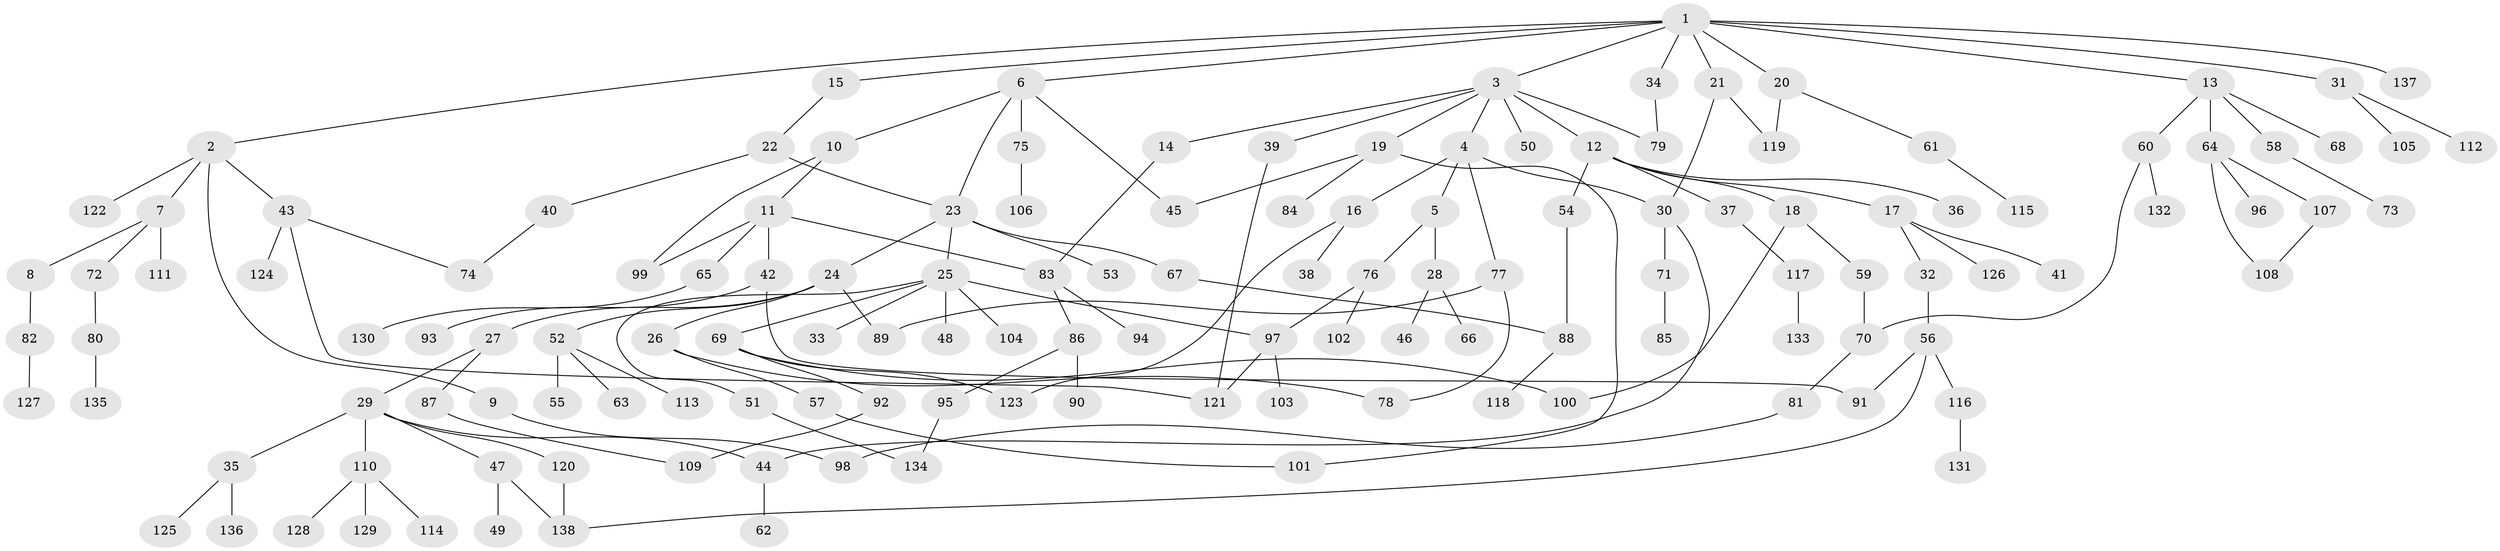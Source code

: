 // coarse degree distribution, {10: 0.01, 4: 0.08, 8: 0.02, 6: 0.04, 2: 0.31, 5: 0.03, 3: 0.15, 11: 0.01, 1: 0.35}
// Generated by graph-tools (version 1.1) at 2025/41/03/06/25 10:41:28]
// undirected, 138 vertices, 163 edges
graph export_dot {
graph [start="1"]
  node [color=gray90,style=filled];
  1;
  2;
  3;
  4;
  5;
  6;
  7;
  8;
  9;
  10;
  11;
  12;
  13;
  14;
  15;
  16;
  17;
  18;
  19;
  20;
  21;
  22;
  23;
  24;
  25;
  26;
  27;
  28;
  29;
  30;
  31;
  32;
  33;
  34;
  35;
  36;
  37;
  38;
  39;
  40;
  41;
  42;
  43;
  44;
  45;
  46;
  47;
  48;
  49;
  50;
  51;
  52;
  53;
  54;
  55;
  56;
  57;
  58;
  59;
  60;
  61;
  62;
  63;
  64;
  65;
  66;
  67;
  68;
  69;
  70;
  71;
  72;
  73;
  74;
  75;
  76;
  77;
  78;
  79;
  80;
  81;
  82;
  83;
  84;
  85;
  86;
  87;
  88;
  89;
  90;
  91;
  92;
  93;
  94;
  95;
  96;
  97;
  98;
  99;
  100;
  101;
  102;
  103;
  104;
  105;
  106;
  107;
  108;
  109;
  110;
  111;
  112;
  113;
  114;
  115;
  116;
  117;
  118;
  119;
  120;
  121;
  122;
  123;
  124;
  125;
  126;
  127;
  128;
  129;
  130;
  131;
  132;
  133;
  134;
  135;
  136;
  137;
  138;
  1 -- 2;
  1 -- 3;
  1 -- 6;
  1 -- 13;
  1 -- 15;
  1 -- 20;
  1 -- 21;
  1 -- 31;
  1 -- 34;
  1 -- 137;
  2 -- 7;
  2 -- 9;
  2 -- 43;
  2 -- 122;
  3 -- 4;
  3 -- 12;
  3 -- 14;
  3 -- 19;
  3 -- 39;
  3 -- 50;
  3 -- 79;
  4 -- 5;
  4 -- 16;
  4 -- 30;
  4 -- 77;
  5 -- 28;
  5 -- 76;
  6 -- 10;
  6 -- 75;
  6 -- 45;
  6 -- 23;
  7 -- 8;
  7 -- 72;
  7 -- 111;
  8 -- 82;
  9 -- 98;
  10 -- 11;
  10 -- 99;
  11 -- 42;
  11 -- 65;
  11 -- 99;
  11 -- 83;
  12 -- 17;
  12 -- 18;
  12 -- 36;
  12 -- 37;
  12 -- 54;
  13 -- 58;
  13 -- 60;
  13 -- 64;
  13 -- 68;
  14 -- 83;
  15 -- 22;
  16 -- 38;
  16 -- 123;
  17 -- 32;
  17 -- 41;
  17 -- 126;
  18 -- 59;
  18 -- 100;
  19 -- 45;
  19 -- 84;
  19 -- 101;
  20 -- 61;
  20 -- 119;
  21 -- 30;
  21 -- 119;
  22 -- 23;
  22 -- 40;
  23 -- 24;
  23 -- 25;
  23 -- 53;
  23 -- 67;
  24 -- 26;
  24 -- 27;
  24 -- 52;
  24 -- 89;
  25 -- 33;
  25 -- 48;
  25 -- 51;
  25 -- 69;
  25 -- 104;
  25 -- 97;
  26 -- 57;
  26 -- 78;
  27 -- 29;
  27 -- 87;
  28 -- 46;
  28 -- 66;
  29 -- 35;
  29 -- 47;
  29 -- 110;
  29 -- 120;
  29 -- 44;
  30 -- 44;
  30 -- 71;
  31 -- 105;
  31 -- 112;
  32 -- 56;
  34 -- 79;
  35 -- 125;
  35 -- 136;
  37 -- 117;
  39 -- 121;
  40 -- 74;
  42 -- 93;
  42 -- 91;
  43 -- 74;
  43 -- 124;
  43 -- 121;
  44 -- 62;
  47 -- 49;
  47 -- 138;
  51 -- 134;
  52 -- 55;
  52 -- 63;
  52 -- 113;
  54 -- 88;
  56 -- 91;
  56 -- 116;
  56 -- 138;
  57 -- 101;
  58 -- 73;
  59 -- 70;
  60 -- 132;
  60 -- 70;
  61 -- 115;
  64 -- 96;
  64 -- 107;
  64 -- 108;
  65 -- 130;
  67 -- 88;
  69 -- 92;
  69 -- 100;
  69 -- 123;
  70 -- 81;
  71 -- 85;
  72 -- 80;
  75 -- 106;
  76 -- 97;
  76 -- 102;
  77 -- 89;
  77 -- 78;
  80 -- 135;
  81 -- 98;
  82 -- 127;
  83 -- 86;
  83 -- 94;
  86 -- 90;
  86 -- 95;
  87 -- 109;
  88 -- 118;
  92 -- 109;
  95 -- 134;
  97 -- 103;
  97 -- 121;
  107 -- 108;
  110 -- 114;
  110 -- 128;
  110 -- 129;
  116 -- 131;
  117 -- 133;
  120 -- 138;
}
